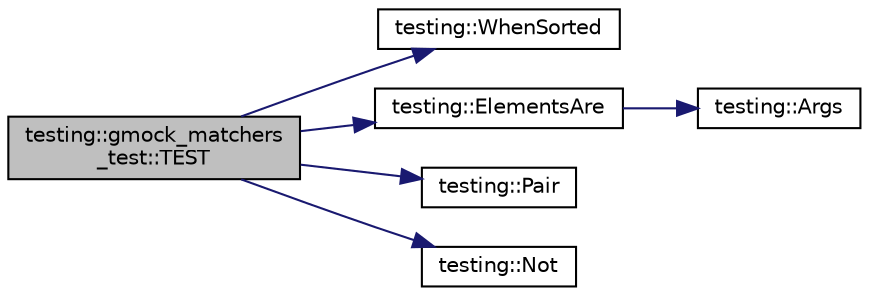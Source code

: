 digraph "testing::gmock_matchers_test::TEST"
{
  edge [fontname="Helvetica",fontsize="10",labelfontname="Helvetica",labelfontsize="10"];
  node [fontname="Helvetica",fontsize="10",shape=record];
  rankdir="LR";
  Node1674 [label="testing::gmock_matchers\l_test::TEST",height=0.2,width=0.4,color="black", fillcolor="grey75", style="filled", fontcolor="black"];
  Node1674 -> Node1675 [color="midnightblue",fontsize="10",style="solid",fontname="Helvetica"];
  Node1675 [label="testing::WhenSorted",height=0.2,width=0.4,color="black", fillcolor="white", style="filled",URL="$d0/d75/namespacetesting.html#a01468e3e641c72a2efb605b4c34675ee"];
  Node1674 -> Node1676 [color="midnightblue",fontsize="10",style="solid",fontname="Helvetica"];
  Node1676 [label="testing::ElementsAre",height=0.2,width=0.4,color="black", fillcolor="white", style="filled",URL="$d0/d75/namespacetesting.html#a79cf4ae694bf8231dcf283b325405f27"];
  Node1676 -> Node1677 [color="midnightblue",fontsize="10",style="solid",fontname="Helvetica"];
  Node1677 [label="testing::Args",height=0.2,width=0.4,color="black", fillcolor="white", style="filled",URL="$d0/d75/namespacetesting.html#aaca153f67b689b8b9d5b8c67ecf8cee4"];
  Node1674 -> Node1678 [color="midnightblue",fontsize="10",style="solid",fontname="Helvetica"];
  Node1678 [label="testing::Pair",height=0.2,width=0.4,color="black", fillcolor="white", style="filled",URL="$d0/d75/namespacetesting.html#ac7520de8af26d3085513eeeb68561889"];
  Node1674 -> Node1679 [color="midnightblue",fontsize="10",style="solid",fontname="Helvetica"];
  Node1679 [label="testing::Not",height=0.2,width=0.4,color="black", fillcolor="white", style="filled",URL="$d0/d75/namespacetesting.html#a3d7d0dda7e51b13fe2f5aa28e23ed6b6"];
}
